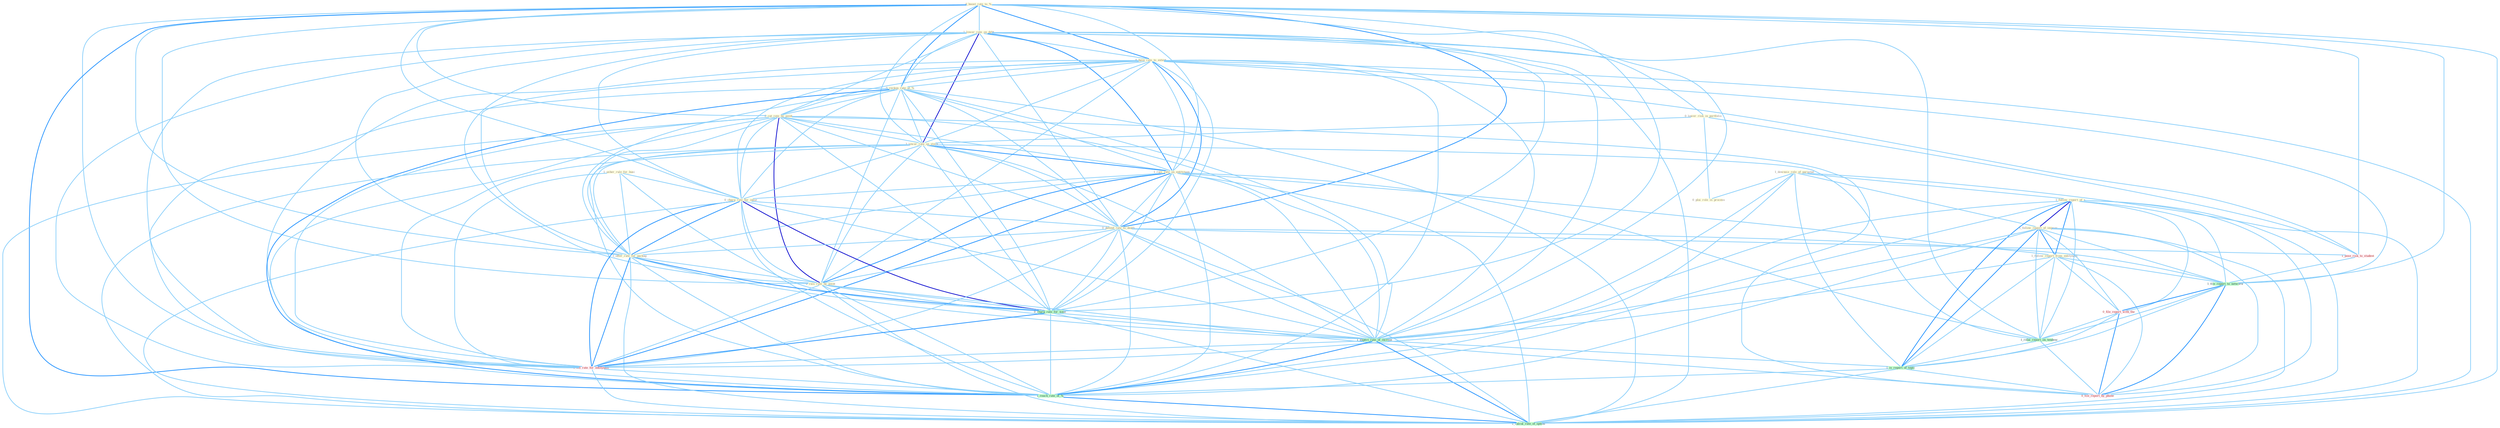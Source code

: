 Graph G{ 
    node
    [shape=polygon,style=filled,width=.5,height=.06,color="#BDFCC9",fixedsize=true,fontsize=4,
    fontcolor="#2f4f4f"];
    {node
    [color="#ffffe0", fontcolor="#8b7d6b"] "0_boost_rate_to_% " "1_lower_rate_on_debt " "0_have_rate_to_extent " "0_reckon_rate_at_% " "0_cut_rate_by_point " "0_lower_risk_in_portfolio " "1_lower_rate_on_stock " "1_downsiz_role_of_parastat " "1_usher_rule_for_busi " "1_rais_rate_on_entitynam " "0_charg_rate_for_insur " "0_defend_rate_to_death " "1_follow_report_of_a " "1_offer_rate_for_packag " "0_rais_rate_by_point " "0_plai_role_in_process " "1_follow_report_of_improv " "1_follow_report_from_entitynam "}
{node [color="#fff0f5", fontcolor="#b22222"] "1_pose_risk_to_student " "0_file_report_with_the " "1_lift_rate_for_entitynam " "0_file_report_by_phone "}
edge [color="#B0E2FF"];

	"0_boost_rate_to_% " -- "1_lower_rate_on_debt " [w="1", color="#87cefa" ];
	"0_boost_rate_to_% " -- "0_have_rate_to_extent " [w="2", color="#1e90ff" , len=0.8];
	"0_boost_rate_to_% " -- "0_reckon_rate_at_% " [w="2", color="#1e90ff" , len=0.8];
	"0_boost_rate_to_% " -- "0_cut_rate_by_point " [w="1", color="#87cefa" ];
	"0_boost_rate_to_% " -- "1_lower_rate_on_stock " [w="1", color="#87cefa" ];
	"0_boost_rate_to_% " -- "1_rais_rate_on_entitynam " [w="1", color="#87cefa" ];
	"0_boost_rate_to_% " -- "0_charg_rate_for_insur " [w="1", color="#87cefa" ];
	"0_boost_rate_to_% " -- "0_defend_rate_to_death " [w="2", color="#1e90ff" , len=0.8];
	"0_boost_rate_to_% " -- "1_offer_rate_for_packag " [w="1", color="#87cefa" ];
	"0_boost_rate_to_% " -- "0_rais_rate_by_point " [w="1", color="#87cefa" ];
	"0_boost_rate_to_% " -- "1_pose_risk_to_student " [w="1", color="#87cefa" ];
	"0_boost_rate_to_% " -- "1_file_report_to_network " [w="1", color="#87cefa" ];
	"0_boost_rate_to_% " -- "0_charg_rate_for_time " [w="1", color="#87cefa" ];
	"0_boost_rate_to_% " -- "1_expect_rate_of_increas " [w="1", color="#87cefa" ];
	"0_boost_rate_to_% " -- "1_lift_rate_for_entitynam " [w="1", color="#87cefa" ];
	"0_boost_rate_to_% " -- "1_reach_rate_of_% " [w="2", color="#1e90ff" , len=0.8];
	"0_boost_rate_to_% " -- "1_calcul_rate_of_option " [w="1", color="#87cefa" ];
	"1_lower_rate_on_debt " -- "0_have_rate_to_extent " [w="1", color="#87cefa" ];
	"1_lower_rate_on_debt " -- "0_reckon_rate_at_% " [w="1", color="#87cefa" ];
	"1_lower_rate_on_debt " -- "0_cut_rate_by_point " [w="1", color="#87cefa" ];
	"1_lower_rate_on_debt " -- "0_lower_risk_in_portfolio " [w="1", color="#87cefa" ];
	"1_lower_rate_on_debt " -- "1_lower_rate_on_stock " [w="3", color="#0000cd" , len=0.6];
	"1_lower_rate_on_debt " -- "1_rais_rate_on_entitynam " [w="2", color="#1e90ff" , len=0.8];
	"1_lower_rate_on_debt " -- "0_charg_rate_for_insur " [w="1", color="#87cefa" ];
	"1_lower_rate_on_debt " -- "0_defend_rate_to_death " [w="1", color="#87cefa" ];
	"1_lower_rate_on_debt " -- "1_offer_rate_for_packag " [w="1", color="#87cefa" ];
	"1_lower_rate_on_debt " -- "0_rais_rate_by_point " [w="1", color="#87cefa" ];
	"1_lower_rate_on_debt " -- "0_charg_rate_for_time " [w="1", color="#87cefa" ];
	"1_lower_rate_on_debt " -- "1_expect_rate_of_increas " [w="1", color="#87cefa" ];
	"1_lower_rate_on_debt " -- "1_relai_report_on_tendenc " [w="1", color="#87cefa" ];
	"1_lower_rate_on_debt " -- "1_lift_rate_for_entitynam " [w="1", color="#87cefa" ];
	"1_lower_rate_on_debt " -- "1_reach_rate_of_% " [w="1", color="#87cefa" ];
	"1_lower_rate_on_debt " -- "1_calcul_rate_of_option " [w="1", color="#87cefa" ];
	"0_have_rate_to_extent " -- "0_reckon_rate_at_% " [w="1", color="#87cefa" ];
	"0_have_rate_to_extent " -- "0_cut_rate_by_point " [w="1", color="#87cefa" ];
	"0_have_rate_to_extent " -- "1_lower_rate_on_stock " [w="1", color="#87cefa" ];
	"0_have_rate_to_extent " -- "1_rais_rate_on_entitynam " [w="1", color="#87cefa" ];
	"0_have_rate_to_extent " -- "0_charg_rate_for_insur " [w="1", color="#87cefa" ];
	"0_have_rate_to_extent " -- "0_defend_rate_to_death " [w="2", color="#1e90ff" , len=0.8];
	"0_have_rate_to_extent " -- "1_offer_rate_for_packag " [w="1", color="#87cefa" ];
	"0_have_rate_to_extent " -- "0_rais_rate_by_point " [w="1", color="#87cefa" ];
	"0_have_rate_to_extent " -- "1_pose_risk_to_student " [w="1", color="#87cefa" ];
	"0_have_rate_to_extent " -- "1_file_report_to_network " [w="1", color="#87cefa" ];
	"0_have_rate_to_extent " -- "0_charg_rate_for_time " [w="1", color="#87cefa" ];
	"0_have_rate_to_extent " -- "1_expect_rate_of_increas " [w="1", color="#87cefa" ];
	"0_have_rate_to_extent " -- "1_lift_rate_for_entitynam " [w="1", color="#87cefa" ];
	"0_have_rate_to_extent " -- "1_reach_rate_of_% " [w="1", color="#87cefa" ];
	"0_have_rate_to_extent " -- "1_calcul_rate_of_option " [w="1", color="#87cefa" ];
	"0_reckon_rate_at_% " -- "0_cut_rate_by_point " [w="1", color="#87cefa" ];
	"0_reckon_rate_at_% " -- "1_lower_rate_on_stock " [w="1", color="#87cefa" ];
	"0_reckon_rate_at_% " -- "1_rais_rate_on_entitynam " [w="1", color="#87cefa" ];
	"0_reckon_rate_at_% " -- "0_charg_rate_for_insur " [w="1", color="#87cefa" ];
	"0_reckon_rate_at_% " -- "0_defend_rate_to_death " [w="1", color="#87cefa" ];
	"0_reckon_rate_at_% " -- "1_offer_rate_for_packag " [w="1", color="#87cefa" ];
	"0_reckon_rate_at_% " -- "0_rais_rate_by_point " [w="1", color="#87cefa" ];
	"0_reckon_rate_at_% " -- "0_charg_rate_for_time " [w="1", color="#87cefa" ];
	"0_reckon_rate_at_% " -- "1_expect_rate_of_increas " [w="1", color="#87cefa" ];
	"0_reckon_rate_at_% " -- "1_lift_rate_for_entitynam " [w="1", color="#87cefa" ];
	"0_reckon_rate_at_% " -- "1_reach_rate_of_% " [w="2", color="#1e90ff" , len=0.8];
	"0_reckon_rate_at_% " -- "1_calcul_rate_of_option " [w="1", color="#87cefa" ];
	"0_cut_rate_by_point " -- "1_lower_rate_on_stock " [w="1", color="#87cefa" ];
	"0_cut_rate_by_point " -- "1_rais_rate_on_entitynam " [w="1", color="#87cefa" ];
	"0_cut_rate_by_point " -- "0_charg_rate_for_insur " [w="1", color="#87cefa" ];
	"0_cut_rate_by_point " -- "0_defend_rate_to_death " [w="1", color="#87cefa" ];
	"0_cut_rate_by_point " -- "1_offer_rate_for_packag " [w="1", color="#87cefa" ];
	"0_cut_rate_by_point " -- "0_rais_rate_by_point " [w="3", color="#0000cd" , len=0.6];
	"0_cut_rate_by_point " -- "0_charg_rate_for_time " [w="1", color="#87cefa" ];
	"0_cut_rate_by_point " -- "1_expect_rate_of_increas " [w="1", color="#87cefa" ];
	"0_cut_rate_by_point " -- "1_lift_rate_for_entitynam " [w="1", color="#87cefa" ];
	"0_cut_rate_by_point " -- "1_reach_rate_of_% " [w="1", color="#87cefa" ];
	"0_cut_rate_by_point " -- "0_file_report_by_phone " [w="1", color="#87cefa" ];
	"0_cut_rate_by_point " -- "1_calcul_rate_of_option " [w="1", color="#87cefa" ];
	"0_lower_risk_in_portfolio " -- "1_lower_rate_on_stock " [w="1", color="#87cefa" ];
	"0_lower_risk_in_portfolio " -- "0_plai_role_in_process " [w="1", color="#87cefa" ];
	"0_lower_risk_in_portfolio " -- "1_pose_risk_to_student " [w="1", color="#87cefa" ];
	"1_lower_rate_on_stock " -- "1_rais_rate_on_entitynam " [w="2", color="#1e90ff" , len=0.8];
	"1_lower_rate_on_stock " -- "0_charg_rate_for_insur " [w="1", color="#87cefa" ];
	"1_lower_rate_on_stock " -- "0_defend_rate_to_death " [w="1", color="#87cefa" ];
	"1_lower_rate_on_stock " -- "1_offer_rate_for_packag " [w="1", color="#87cefa" ];
	"1_lower_rate_on_stock " -- "0_rais_rate_by_point " [w="1", color="#87cefa" ];
	"1_lower_rate_on_stock " -- "0_charg_rate_for_time " [w="1", color="#87cefa" ];
	"1_lower_rate_on_stock " -- "1_expect_rate_of_increas " [w="1", color="#87cefa" ];
	"1_lower_rate_on_stock " -- "1_relai_report_on_tendenc " [w="1", color="#87cefa" ];
	"1_lower_rate_on_stock " -- "1_lift_rate_for_entitynam " [w="1", color="#87cefa" ];
	"1_lower_rate_on_stock " -- "1_reach_rate_of_% " [w="1", color="#87cefa" ];
	"1_lower_rate_on_stock " -- "1_calcul_rate_of_option " [w="1", color="#87cefa" ];
	"1_downsiz_role_of_parastat " -- "1_follow_report_of_a " [w="1", color="#87cefa" ];
	"1_downsiz_role_of_parastat " -- "0_plai_role_in_process " [w="1", color="#87cefa" ];
	"1_downsiz_role_of_parastat " -- "1_follow_report_of_improv " [w="1", color="#87cefa" ];
	"1_downsiz_role_of_parastat " -- "1_expect_rate_of_increas " [w="1", color="#87cefa" ];
	"1_downsiz_role_of_parastat " -- "1_is_report_of_topic " [w="1", color="#87cefa" ];
	"1_downsiz_role_of_parastat " -- "1_reach_rate_of_% " [w="1", color="#87cefa" ];
	"1_downsiz_role_of_parastat " -- "1_calcul_rate_of_option " [w="1", color="#87cefa" ];
	"1_usher_rule_for_busi " -- "0_charg_rate_for_insur " [w="1", color="#87cefa" ];
	"1_usher_rule_for_busi " -- "1_offer_rate_for_packag " [w="1", color="#87cefa" ];
	"1_usher_rule_for_busi " -- "0_charg_rate_for_time " [w="1", color="#87cefa" ];
	"1_usher_rule_for_busi " -- "1_lift_rate_for_entitynam " [w="1", color="#87cefa" ];
	"1_rais_rate_on_entitynam " -- "0_charg_rate_for_insur " [w="1", color="#87cefa" ];
	"1_rais_rate_on_entitynam " -- "0_defend_rate_to_death " [w="1", color="#87cefa" ];
	"1_rais_rate_on_entitynam " -- "1_offer_rate_for_packag " [w="1", color="#87cefa" ];
	"1_rais_rate_on_entitynam " -- "0_rais_rate_by_point " [w="2", color="#1e90ff" , len=0.8];
	"1_rais_rate_on_entitynam " -- "1_follow_report_from_entitynam " [w="1", color="#87cefa" ];
	"1_rais_rate_on_entitynam " -- "0_charg_rate_for_time " [w="1", color="#87cefa" ];
	"1_rais_rate_on_entitynam " -- "1_expect_rate_of_increas " [w="1", color="#87cefa" ];
	"1_rais_rate_on_entitynam " -- "1_relai_report_on_tendenc " [w="1", color="#87cefa" ];
	"1_rais_rate_on_entitynam " -- "1_lift_rate_for_entitynam " [w="2", color="#1e90ff" , len=0.8];
	"1_rais_rate_on_entitynam " -- "1_reach_rate_of_% " [w="1", color="#87cefa" ];
	"1_rais_rate_on_entitynam " -- "1_calcul_rate_of_option " [w="1", color="#87cefa" ];
	"0_charg_rate_for_insur " -- "0_defend_rate_to_death " [w="1", color="#87cefa" ];
	"0_charg_rate_for_insur " -- "1_offer_rate_for_packag " [w="2", color="#1e90ff" , len=0.8];
	"0_charg_rate_for_insur " -- "0_rais_rate_by_point " [w="1", color="#87cefa" ];
	"0_charg_rate_for_insur " -- "0_charg_rate_for_time " [w="3", color="#0000cd" , len=0.6];
	"0_charg_rate_for_insur " -- "1_expect_rate_of_increas " [w="1", color="#87cefa" ];
	"0_charg_rate_for_insur " -- "1_lift_rate_for_entitynam " [w="2", color="#1e90ff" , len=0.8];
	"0_charg_rate_for_insur " -- "1_reach_rate_of_% " [w="1", color="#87cefa" ];
	"0_charg_rate_for_insur " -- "1_calcul_rate_of_option " [w="1", color="#87cefa" ];
	"0_defend_rate_to_death " -- "1_offer_rate_for_packag " [w="1", color="#87cefa" ];
	"0_defend_rate_to_death " -- "0_rais_rate_by_point " [w="1", color="#87cefa" ];
	"0_defend_rate_to_death " -- "1_pose_risk_to_student " [w="1", color="#87cefa" ];
	"0_defend_rate_to_death " -- "1_file_report_to_network " [w="1", color="#87cefa" ];
	"0_defend_rate_to_death " -- "0_charg_rate_for_time " [w="1", color="#87cefa" ];
	"0_defend_rate_to_death " -- "1_expect_rate_of_increas " [w="1", color="#87cefa" ];
	"0_defend_rate_to_death " -- "1_lift_rate_for_entitynam " [w="1", color="#87cefa" ];
	"0_defend_rate_to_death " -- "1_reach_rate_of_% " [w="1", color="#87cefa" ];
	"0_defend_rate_to_death " -- "1_calcul_rate_of_option " [w="1", color="#87cefa" ];
	"1_follow_report_of_a " -- "1_follow_report_of_improv " [w="3", color="#0000cd" , len=0.6];
	"1_follow_report_of_a " -- "1_follow_report_from_entitynam " [w="2", color="#1e90ff" , len=0.8];
	"1_follow_report_of_a " -- "1_file_report_to_network " [w="1", color="#87cefa" ];
	"1_follow_report_of_a " -- "0_file_report_with_the " [w="1", color="#87cefa" ];
	"1_follow_report_of_a " -- "1_expect_rate_of_increas " [w="1", color="#87cefa" ];
	"1_follow_report_of_a " -- "1_relai_report_on_tendenc " [w="1", color="#87cefa" ];
	"1_follow_report_of_a " -- "1_is_report_of_topic " [w="2", color="#1e90ff" , len=0.8];
	"1_follow_report_of_a " -- "1_reach_rate_of_% " [w="1", color="#87cefa" ];
	"1_follow_report_of_a " -- "0_file_report_by_phone " [w="1", color="#87cefa" ];
	"1_follow_report_of_a " -- "1_calcul_rate_of_option " [w="1", color="#87cefa" ];
	"1_offer_rate_for_packag " -- "0_rais_rate_by_point " [w="1", color="#87cefa" ];
	"1_offer_rate_for_packag " -- "0_charg_rate_for_time " [w="2", color="#1e90ff" , len=0.8];
	"1_offer_rate_for_packag " -- "1_expect_rate_of_increas " [w="1", color="#87cefa" ];
	"1_offer_rate_for_packag " -- "1_lift_rate_for_entitynam " [w="2", color="#1e90ff" , len=0.8];
	"1_offer_rate_for_packag " -- "1_reach_rate_of_% " [w="1", color="#87cefa" ];
	"1_offer_rate_for_packag " -- "1_calcul_rate_of_option " [w="1", color="#87cefa" ];
	"0_rais_rate_by_point " -- "0_charg_rate_for_time " [w="1", color="#87cefa" ];
	"0_rais_rate_by_point " -- "1_expect_rate_of_increas " [w="1", color="#87cefa" ];
	"0_rais_rate_by_point " -- "1_lift_rate_for_entitynam " [w="1", color="#87cefa" ];
	"0_rais_rate_by_point " -- "1_reach_rate_of_% " [w="1", color="#87cefa" ];
	"0_rais_rate_by_point " -- "0_file_report_by_phone " [w="1", color="#87cefa" ];
	"0_rais_rate_by_point " -- "1_calcul_rate_of_option " [w="1", color="#87cefa" ];
	"1_follow_report_of_improv " -- "1_follow_report_from_entitynam " [w="2", color="#1e90ff" , len=0.8];
	"1_follow_report_of_improv " -- "1_file_report_to_network " [w="1", color="#87cefa" ];
	"1_follow_report_of_improv " -- "0_file_report_with_the " [w="1", color="#87cefa" ];
	"1_follow_report_of_improv " -- "1_expect_rate_of_increas " [w="1", color="#87cefa" ];
	"1_follow_report_of_improv " -- "1_relai_report_on_tendenc " [w="1", color="#87cefa" ];
	"1_follow_report_of_improv " -- "1_is_report_of_topic " [w="2", color="#1e90ff" , len=0.8];
	"1_follow_report_of_improv " -- "1_reach_rate_of_% " [w="1", color="#87cefa" ];
	"1_follow_report_of_improv " -- "0_file_report_by_phone " [w="1", color="#87cefa" ];
	"1_follow_report_of_improv " -- "1_calcul_rate_of_option " [w="1", color="#87cefa" ];
	"1_follow_report_from_entitynam " -- "1_file_report_to_network " [w="1", color="#87cefa" ];
	"1_follow_report_from_entitynam " -- "0_file_report_with_the " [w="1", color="#87cefa" ];
	"1_follow_report_from_entitynam " -- "1_relai_report_on_tendenc " [w="1", color="#87cefa" ];
	"1_follow_report_from_entitynam " -- "1_lift_rate_for_entitynam " [w="1", color="#87cefa" ];
	"1_follow_report_from_entitynam " -- "1_is_report_of_topic " [w="1", color="#87cefa" ];
	"1_follow_report_from_entitynam " -- "0_file_report_by_phone " [w="1", color="#87cefa" ];
	"1_pose_risk_to_student " -- "1_file_report_to_network " [w="1", color="#87cefa" ];
	"1_file_report_to_network " -- "0_file_report_with_the " [w="2", color="#1e90ff" , len=0.8];
	"1_file_report_to_network " -- "1_relai_report_on_tendenc " [w="1", color="#87cefa" ];
	"1_file_report_to_network " -- "1_is_report_of_topic " [w="1", color="#87cefa" ];
	"1_file_report_to_network " -- "0_file_report_by_phone " [w="2", color="#1e90ff" , len=0.8];
	"0_file_report_with_the " -- "1_relai_report_on_tendenc " [w="1", color="#87cefa" ];
	"0_file_report_with_the " -- "1_is_report_of_topic " [w="1", color="#87cefa" ];
	"0_file_report_with_the " -- "0_file_report_by_phone " [w="2", color="#1e90ff" , len=0.8];
	"0_charg_rate_for_time " -- "1_expect_rate_of_increas " [w="1", color="#87cefa" ];
	"0_charg_rate_for_time " -- "1_lift_rate_for_entitynam " [w="2", color="#1e90ff" , len=0.8];
	"0_charg_rate_for_time " -- "1_reach_rate_of_% " [w="1", color="#87cefa" ];
	"0_charg_rate_for_time " -- "1_calcul_rate_of_option " [w="1", color="#87cefa" ];
	"1_expect_rate_of_increas " -- "1_lift_rate_for_entitynam " [w="1", color="#87cefa" ];
	"1_expect_rate_of_increas " -- "1_is_report_of_topic " [w="1", color="#87cefa" ];
	"1_expect_rate_of_increas " -- "1_reach_rate_of_% " [w="2", color="#1e90ff" , len=0.8];
	"1_expect_rate_of_increas " -- "1_calcul_rate_of_option " [w="2", color="#1e90ff" , len=0.8];
	"1_relai_report_on_tendenc " -- "1_is_report_of_topic " [w="1", color="#87cefa" ];
	"1_relai_report_on_tendenc " -- "0_file_report_by_phone " [w="1", color="#87cefa" ];
	"1_lift_rate_for_entitynam " -- "1_reach_rate_of_% " [w="1", color="#87cefa" ];
	"1_lift_rate_for_entitynam " -- "1_calcul_rate_of_option " [w="1", color="#87cefa" ];
	"1_is_report_of_topic " -- "1_reach_rate_of_% " [w="1", color="#87cefa" ];
	"1_is_report_of_topic " -- "0_file_report_by_phone " [w="1", color="#87cefa" ];
	"1_is_report_of_topic " -- "1_calcul_rate_of_option " [w="1", color="#87cefa" ];
	"1_reach_rate_of_% " -- "1_calcul_rate_of_option " [w="2", color="#1e90ff" , len=0.8];
}